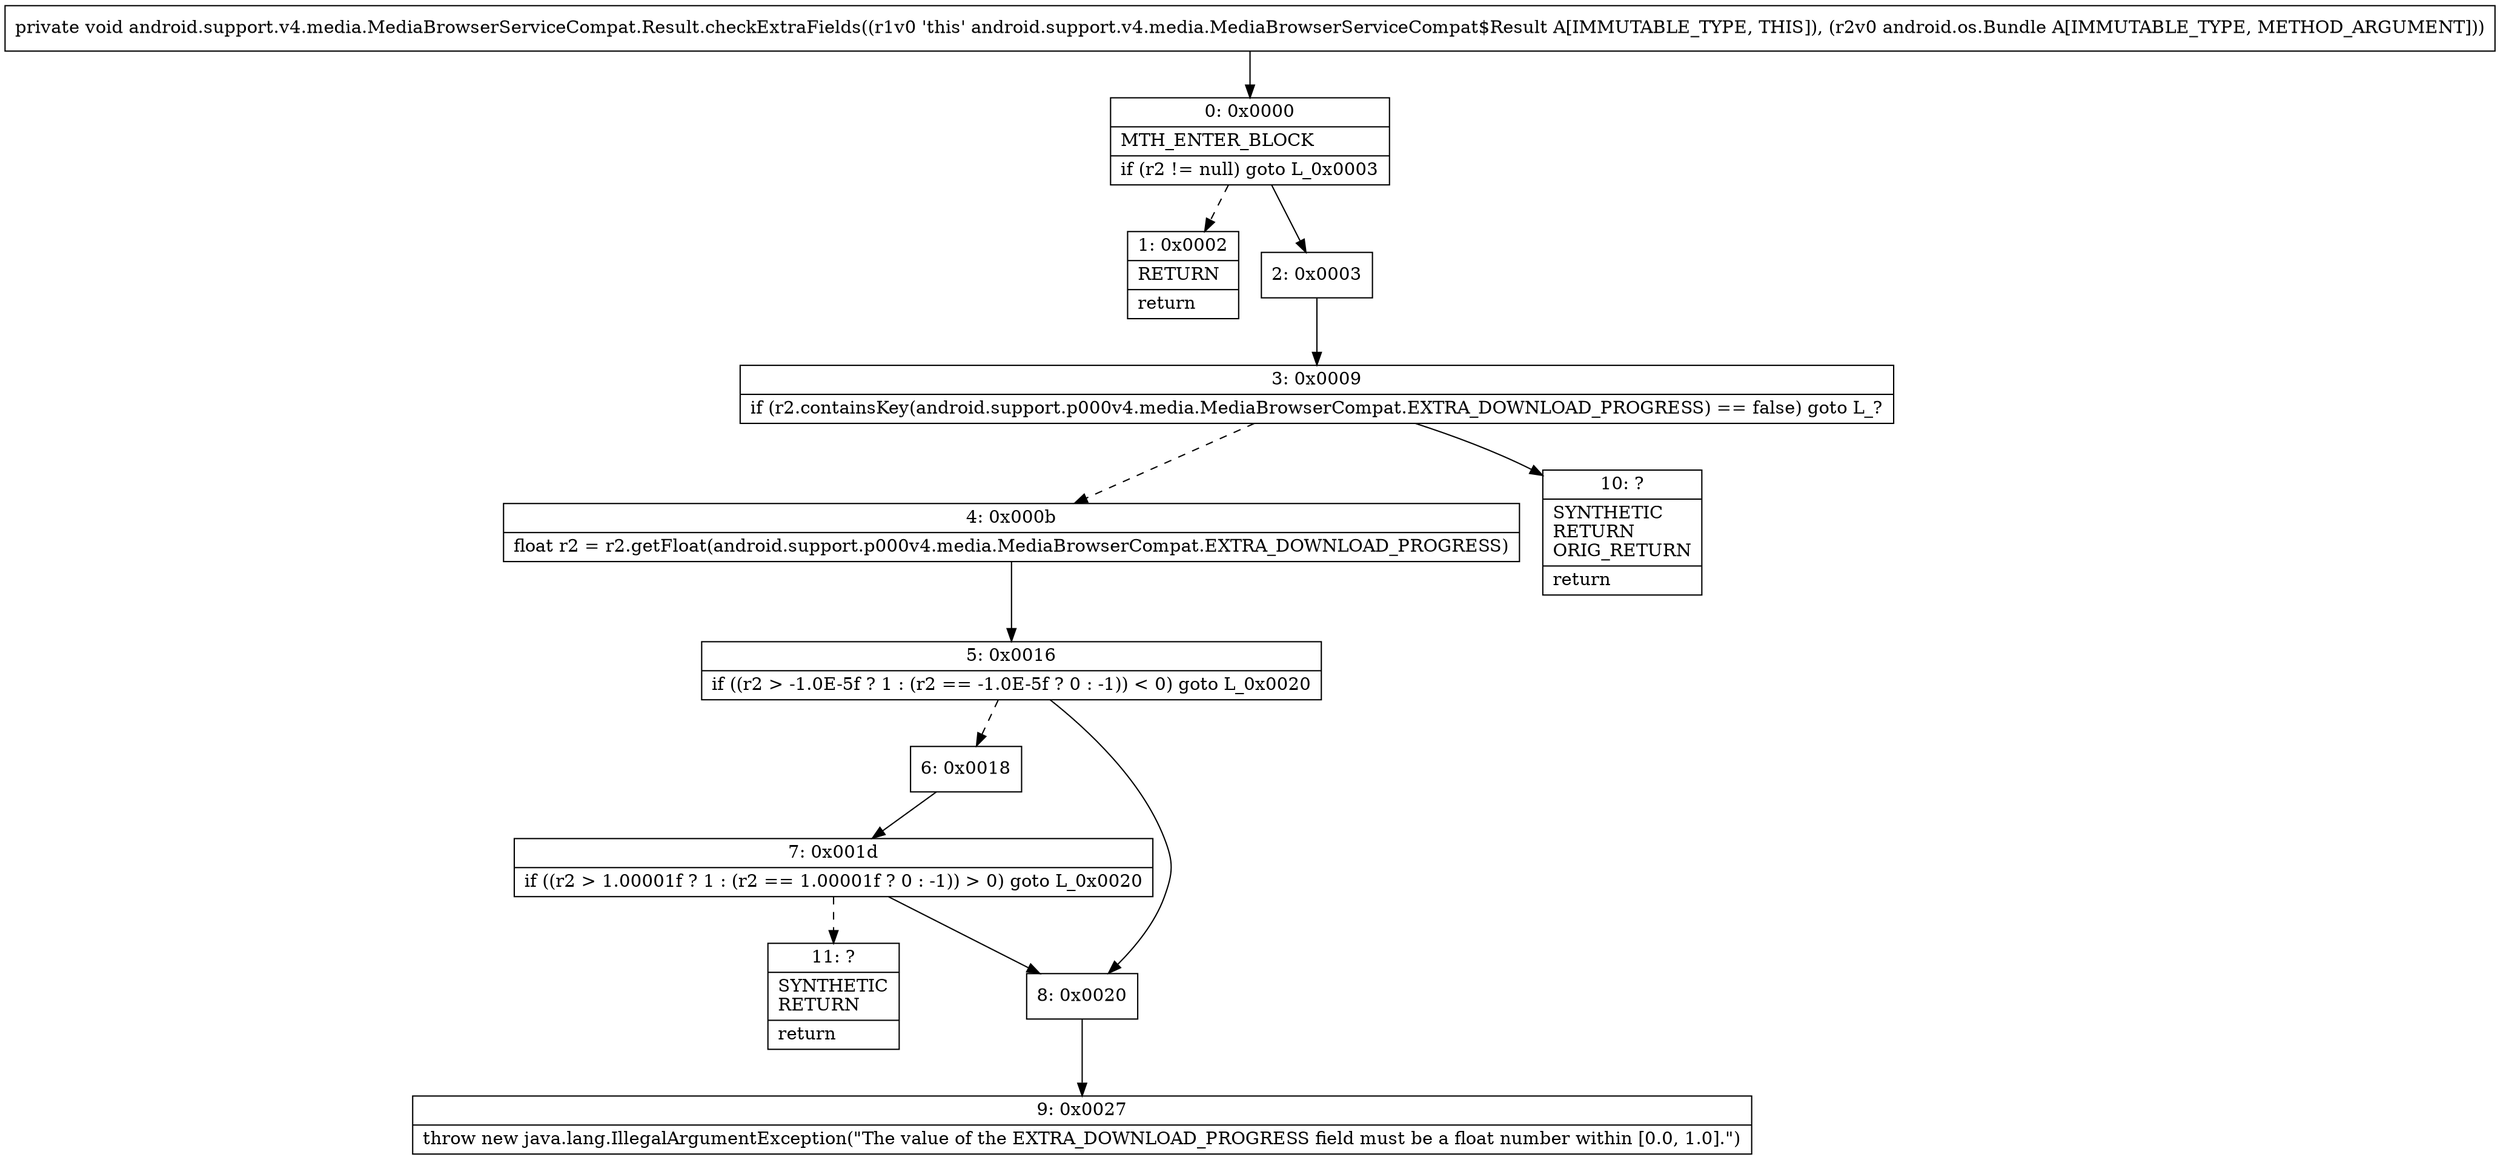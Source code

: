 digraph "CFG forandroid.support.v4.media.MediaBrowserServiceCompat.Result.checkExtraFields(Landroid\/os\/Bundle;)V" {
Node_0 [shape=record,label="{0\:\ 0x0000|MTH_ENTER_BLOCK\l|if (r2 != null) goto L_0x0003\l}"];
Node_1 [shape=record,label="{1\:\ 0x0002|RETURN\l|return\l}"];
Node_2 [shape=record,label="{2\:\ 0x0003}"];
Node_3 [shape=record,label="{3\:\ 0x0009|if (r2.containsKey(android.support.p000v4.media.MediaBrowserCompat.EXTRA_DOWNLOAD_PROGRESS) == false) goto L_?\l}"];
Node_4 [shape=record,label="{4\:\ 0x000b|float r2 = r2.getFloat(android.support.p000v4.media.MediaBrowserCompat.EXTRA_DOWNLOAD_PROGRESS)\l}"];
Node_5 [shape=record,label="{5\:\ 0x0016|if ((r2 \> \-1.0E\-5f ? 1 : (r2 == \-1.0E\-5f ? 0 : \-1)) \< 0) goto L_0x0020\l}"];
Node_6 [shape=record,label="{6\:\ 0x0018}"];
Node_7 [shape=record,label="{7\:\ 0x001d|if ((r2 \> 1.00001f ? 1 : (r2 == 1.00001f ? 0 : \-1)) \> 0) goto L_0x0020\l}"];
Node_8 [shape=record,label="{8\:\ 0x0020}"];
Node_9 [shape=record,label="{9\:\ 0x0027|throw new java.lang.IllegalArgumentException(\"The value of the EXTRA_DOWNLOAD_PROGRESS field must be a float number within [0.0, 1.0].\")\l}"];
Node_10 [shape=record,label="{10\:\ ?|SYNTHETIC\lRETURN\lORIG_RETURN\l|return\l}"];
Node_11 [shape=record,label="{11\:\ ?|SYNTHETIC\lRETURN\l|return\l}"];
MethodNode[shape=record,label="{private void android.support.v4.media.MediaBrowserServiceCompat.Result.checkExtraFields((r1v0 'this' android.support.v4.media.MediaBrowserServiceCompat$Result A[IMMUTABLE_TYPE, THIS]), (r2v0 android.os.Bundle A[IMMUTABLE_TYPE, METHOD_ARGUMENT])) }"];
MethodNode -> Node_0;
Node_0 -> Node_1[style=dashed];
Node_0 -> Node_2;
Node_2 -> Node_3;
Node_3 -> Node_4[style=dashed];
Node_3 -> Node_10;
Node_4 -> Node_5;
Node_5 -> Node_6[style=dashed];
Node_5 -> Node_8;
Node_6 -> Node_7;
Node_7 -> Node_8;
Node_7 -> Node_11[style=dashed];
Node_8 -> Node_9;
}

